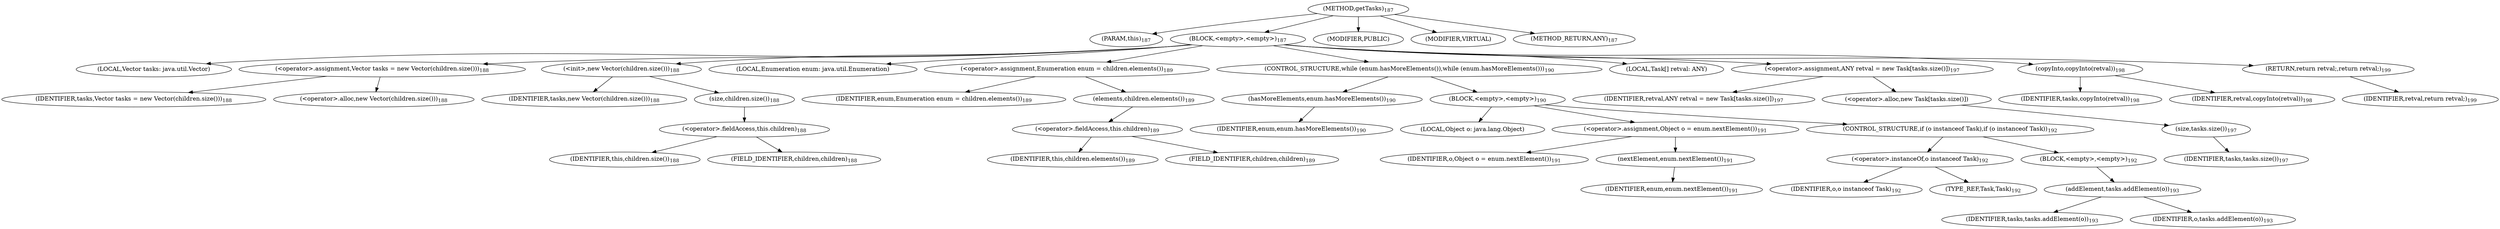 digraph "getTasks" {  
"273" [label = <(METHOD,getTasks)<SUB>187</SUB>> ]
"274" [label = <(PARAM,this)<SUB>187</SUB>> ]
"275" [label = <(BLOCK,&lt;empty&gt;,&lt;empty&gt;)<SUB>187</SUB>> ]
"14" [label = <(LOCAL,Vector tasks: java.util.Vector)> ]
"276" [label = <(&lt;operator&gt;.assignment,Vector tasks = new Vector(children.size()))<SUB>188</SUB>> ]
"277" [label = <(IDENTIFIER,tasks,Vector tasks = new Vector(children.size()))<SUB>188</SUB>> ]
"278" [label = <(&lt;operator&gt;.alloc,new Vector(children.size()))<SUB>188</SUB>> ]
"279" [label = <(&lt;init&gt;,new Vector(children.size()))<SUB>188</SUB>> ]
"13" [label = <(IDENTIFIER,tasks,new Vector(children.size()))<SUB>188</SUB>> ]
"280" [label = <(size,children.size())<SUB>188</SUB>> ]
"281" [label = <(&lt;operator&gt;.fieldAccess,this.children)<SUB>188</SUB>> ]
"282" [label = <(IDENTIFIER,this,children.size())<SUB>188</SUB>> ]
"283" [label = <(FIELD_IDENTIFIER,children,children)<SUB>188</SUB>> ]
"284" [label = <(LOCAL,Enumeration enum: java.util.Enumeration)> ]
"285" [label = <(&lt;operator&gt;.assignment,Enumeration enum = children.elements())<SUB>189</SUB>> ]
"286" [label = <(IDENTIFIER,enum,Enumeration enum = children.elements())<SUB>189</SUB>> ]
"287" [label = <(elements,children.elements())<SUB>189</SUB>> ]
"288" [label = <(&lt;operator&gt;.fieldAccess,this.children)<SUB>189</SUB>> ]
"289" [label = <(IDENTIFIER,this,children.elements())<SUB>189</SUB>> ]
"290" [label = <(FIELD_IDENTIFIER,children,children)<SUB>189</SUB>> ]
"291" [label = <(CONTROL_STRUCTURE,while (enum.hasMoreElements()),while (enum.hasMoreElements()))<SUB>190</SUB>> ]
"292" [label = <(hasMoreElements,enum.hasMoreElements())<SUB>190</SUB>> ]
"293" [label = <(IDENTIFIER,enum,enum.hasMoreElements())<SUB>190</SUB>> ]
"294" [label = <(BLOCK,&lt;empty&gt;,&lt;empty&gt;)<SUB>190</SUB>> ]
"295" [label = <(LOCAL,Object o: java.lang.Object)> ]
"296" [label = <(&lt;operator&gt;.assignment,Object o = enum.nextElement())<SUB>191</SUB>> ]
"297" [label = <(IDENTIFIER,o,Object o = enum.nextElement())<SUB>191</SUB>> ]
"298" [label = <(nextElement,enum.nextElement())<SUB>191</SUB>> ]
"299" [label = <(IDENTIFIER,enum,enum.nextElement())<SUB>191</SUB>> ]
"300" [label = <(CONTROL_STRUCTURE,if (o instanceof Task),if (o instanceof Task))<SUB>192</SUB>> ]
"301" [label = <(&lt;operator&gt;.instanceOf,o instanceof Task)<SUB>192</SUB>> ]
"302" [label = <(IDENTIFIER,o,o instanceof Task)<SUB>192</SUB>> ]
"303" [label = <(TYPE_REF,Task,Task)<SUB>192</SUB>> ]
"304" [label = <(BLOCK,&lt;empty&gt;,&lt;empty&gt;)<SUB>192</SUB>> ]
"305" [label = <(addElement,tasks.addElement(o))<SUB>193</SUB>> ]
"306" [label = <(IDENTIFIER,tasks,tasks.addElement(o))<SUB>193</SUB>> ]
"307" [label = <(IDENTIFIER,o,tasks.addElement(o))<SUB>193</SUB>> ]
"308" [label = <(LOCAL,Task[] retval: ANY)> ]
"309" [label = <(&lt;operator&gt;.assignment,ANY retval = new Task[tasks.size()])<SUB>197</SUB>> ]
"310" [label = <(IDENTIFIER,retval,ANY retval = new Task[tasks.size()])<SUB>197</SUB>> ]
"311" [label = <(&lt;operator&gt;.alloc,new Task[tasks.size()])> ]
"312" [label = <(size,tasks.size())<SUB>197</SUB>> ]
"313" [label = <(IDENTIFIER,tasks,tasks.size())<SUB>197</SUB>> ]
"314" [label = <(copyInto,copyInto(retval))<SUB>198</SUB>> ]
"315" [label = <(IDENTIFIER,tasks,copyInto(retval))<SUB>198</SUB>> ]
"316" [label = <(IDENTIFIER,retval,copyInto(retval))<SUB>198</SUB>> ]
"317" [label = <(RETURN,return retval;,return retval;)<SUB>199</SUB>> ]
"318" [label = <(IDENTIFIER,retval,return retval;)<SUB>199</SUB>> ]
"319" [label = <(MODIFIER,PUBLIC)> ]
"320" [label = <(MODIFIER,VIRTUAL)> ]
"321" [label = <(METHOD_RETURN,ANY)<SUB>187</SUB>> ]
  "273" -> "274" 
  "273" -> "275" 
  "273" -> "319" 
  "273" -> "320" 
  "273" -> "321" 
  "275" -> "14" 
  "275" -> "276" 
  "275" -> "279" 
  "275" -> "284" 
  "275" -> "285" 
  "275" -> "291" 
  "275" -> "308" 
  "275" -> "309" 
  "275" -> "314" 
  "275" -> "317" 
  "276" -> "277" 
  "276" -> "278" 
  "279" -> "13" 
  "279" -> "280" 
  "280" -> "281" 
  "281" -> "282" 
  "281" -> "283" 
  "285" -> "286" 
  "285" -> "287" 
  "287" -> "288" 
  "288" -> "289" 
  "288" -> "290" 
  "291" -> "292" 
  "291" -> "294" 
  "292" -> "293" 
  "294" -> "295" 
  "294" -> "296" 
  "294" -> "300" 
  "296" -> "297" 
  "296" -> "298" 
  "298" -> "299" 
  "300" -> "301" 
  "300" -> "304" 
  "301" -> "302" 
  "301" -> "303" 
  "304" -> "305" 
  "305" -> "306" 
  "305" -> "307" 
  "309" -> "310" 
  "309" -> "311" 
  "311" -> "312" 
  "312" -> "313" 
  "314" -> "315" 
  "314" -> "316" 
  "317" -> "318" 
}
